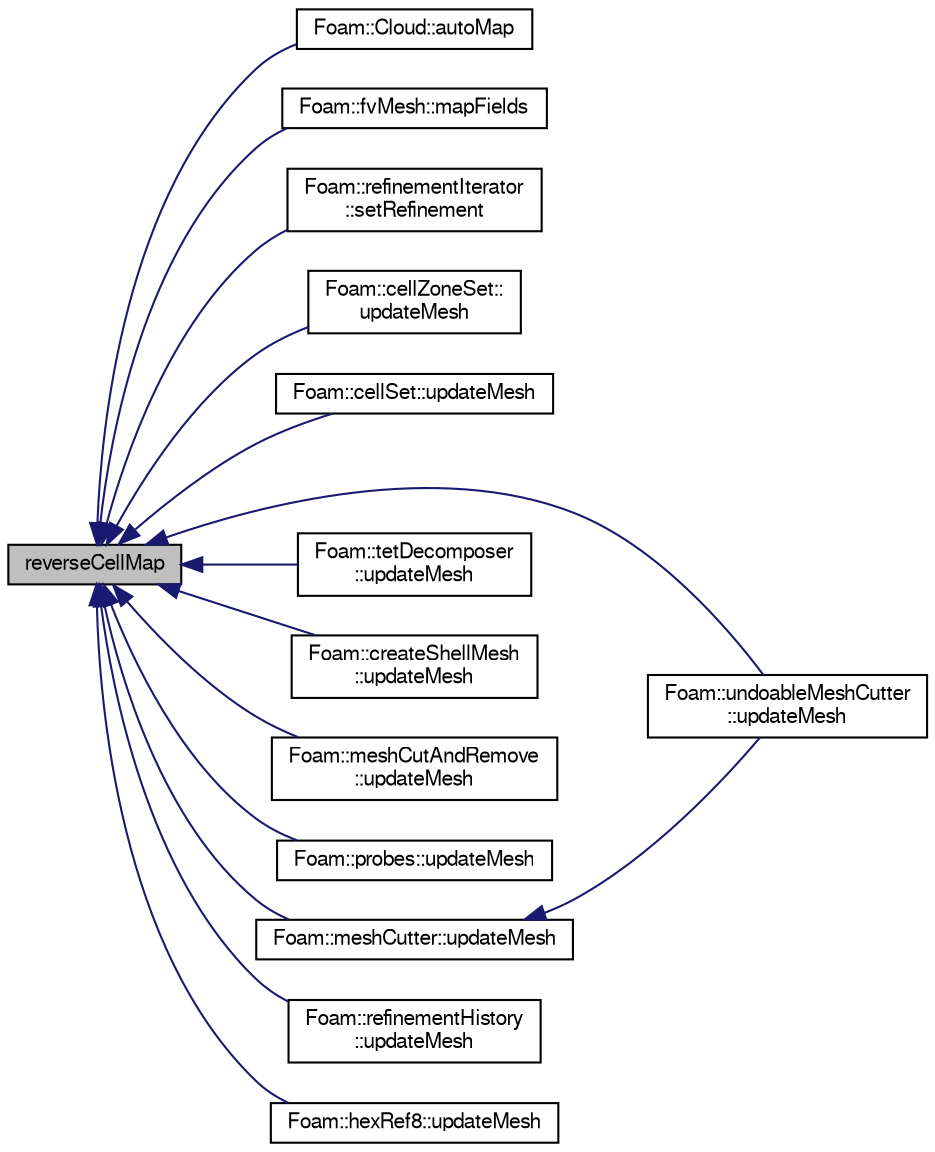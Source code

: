 digraph "reverseCellMap"
{
  bgcolor="transparent";
  edge [fontname="FreeSans",fontsize="10",labelfontname="FreeSans",labelfontsize="10"];
  node [fontname="FreeSans",fontsize="10",shape=record];
  rankdir="LR";
  Node1 [label="reverseCellMap",height=0.2,width=0.4,color="black", fillcolor="grey75", style="filled" fontcolor="black"];
  Node1 -> Node2 [dir="back",color="midnightblue",fontsize="10",style="solid",fontname="FreeSans"];
  Node2 [label="Foam::Cloud::autoMap",height=0.2,width=0.4,color="black",URL="$a00267.html#a57b4e19b916ac2250c5d4b4f259a9f99",tooltip="Remap the cells of particles corresponding to the. "];
  Node1 -> Node3 [dir="back",color="midnightblue",fontsize="10",style="solid",fontname="FreeSans"];
  Node3 [label="Foam::fvMesh::mapFields",height=0.2,width=0.4,color="black",URL="$a00851.html#acdda95483d214b756be7af3887ef71ee",tooltip="Map all fields in time using given map. "];
  Node1 -> Node4 [dir="back",color="midnightblue",fontsize="10",style="solid",fontname="FreeSans"];
  Node4 [label="Foam::refinementIterator\l::setRefinement",height=0.2,width=0.4,color="black",URL="$a02052.html#afd8b2c75ae43c5073eece728f11ed02a",tooltip="Try to refine cells in given direction. Constructs intermediate. "];
  Node1 -> Node5 [dir="back",color="midnightblue",fontsize="10",style="solid",fontname="FreeSans"];
  Node5 [label="Foam::cellZoneSet::\lupdateMesh",height=0.2,width=0.4,color="black",URL="$a00234.html#ac7d581e56f61ad4d997421e3a7470d42",tooltip="Update any stored data for new labels. "];
  Node1 -> Node6 [dir="back",color="midnightblue",fontsize="10",style="solid",fontname="FreeSans"];
  Node6 [label="Foam::cellSet::updateMesh",height=0.2,width=0.4,color="black",URL="$a00214.html#ac7d581e56f61ad4d997421e3a7470d42",tooltip="Update any stored data for new labels. "];
  Node1 -> Node7 [dir="back",color="midnightblue",fontsize="10",style="solid",fontname="FreeSans"];
  Node7 [label="Foam::undoableMeshCutter\l::updateMesh",height=0.2,width=0.4,color="black",URL="$a02663.html#ac7d581e56f61ad4d997421e3a7470d42",tooltip="Update stored refinement pattern for changes to mesh. Only. "];
  Node1 -> Node8 [dir="back",color="midnightblue",fontsize="10",style="solid",fontname="FreeSans"];
  Node8 [label="Foam::tetDecomposer\l::updateMesh",height=0.2,width=0.4,color="black",URL="$a02495.html#ad57565956fd4064299f4bd3c4eebb1d4",tooltip="Force recalculation of locally stored data on topological change. "];
  Node1 -> Node9 [dir="back",color="midnightblue",fontsize="10",style="solid",fontname="FreeSans"];
  Node9 [label="Foam::createShellMesh\l::updateMesh",height=0.2,width=0.4,color="black",URL="$a00414.html#ad57565956fd4064299f4bd3c4eebb1d4",tooltip="Update any locally stored mesh information. "];
  Node1 -> Node10 [dir="back",color="midnightblue",fontsize="10",style="solid",fontname="FreeSans"];
  Node10 [label="Foam::meshCutAndRemove\l::updateMesh",height=0.2,width=0.4,color="black",URL="$a01419.html#ad57565956fd4064299f4bd3c4eebb1d4",tooltip="Force recalculation of locally stored data on topological change. "];
  Node1 -> Node11 [dir="back",color="midnightblue",fontsize="10",style="solid",fontname="FreeSans"];
  Node11 [label="Foam::probes::updateMesh",height=0.2,width=0.4,color="black",URL="$a01918.html#ad57565956fd4064299f4bd3c4eebb1d4",tooltip="Update for changes of mesh. "];
  Node1 -> Node12 [dir="back",color="midnightblue",fontsize="10",style="solid",fontname="FreeSans"];
  Node12 [label="Foam::meshCutter::updateMesh",height=0.2,width=0.4,color="black",URL="$a01420.html#ad57565956fd4064299f4bd3c4eebb1d4",tooltip="Force recalculation of locally stored data on topological change. "];
  Node12 -> Node7 [dir="back",color="midnightblue",fontsize="10",style="solid",fontname="FreeSans"];
  Node1 -> Node13 [dir="back",color="midnightblue",fontsize="10",style="solid",fontname="FreeSans"];
  Node13 [label="Foam::refinementHistory\l::updateMesh",height=0.2,width=0.4,color="black",URL="$a02051.html#ad57565956fd4064299f4bd3c4eebb1d4",tooltip="Update numbering for mesh changes. "];
  Node1 -> Node14 [dir="back",color="midnightblue",fontsize="10",style="solid",fontname="FreeSans"];
  Node14 [label="Foam::hexRef8::updateMesh",height=0.2,width=0.4,color="black",URL="$a00980.html#a97c9017fa6ef5f8319a5d64bdf3fd1b6",tooltip="Update local numbering + undo. "];
}
